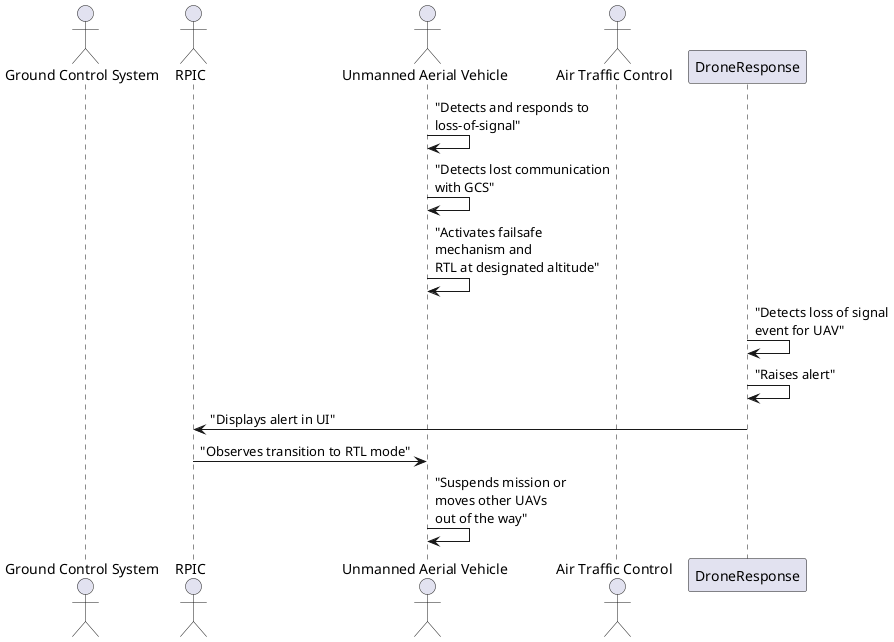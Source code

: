 @startuml "Loss of Signal Sequence Diagram"

actor "Ground Control System" as GCS
actor "RPIC" as RPIC
actor "Unmanned Aerial Vehicle" as UAV
actor "Air Traffic Control" as ATC
participant "DroneResponse" as DR

UAV -> UAV: "Detects and responds to\nloss-of-signal"
UAV -> UAV: "Detects lost communication\nwith GCS"
UAV -> UAV: "Activates failsafe\nmechanism and\nRTL at designated altitude"
DR -> DR: "Detects loss of signal\nevent for UAV"
DR -> DR: "Raises alert"
DR -> RPIC: "Displays alert in UI"
RPIC -> UAV: "Observes transition to RTL mode"
UAV -> UAV: "Suspends mission or\nmoves other UAVs\nout of the way"

@enduml
